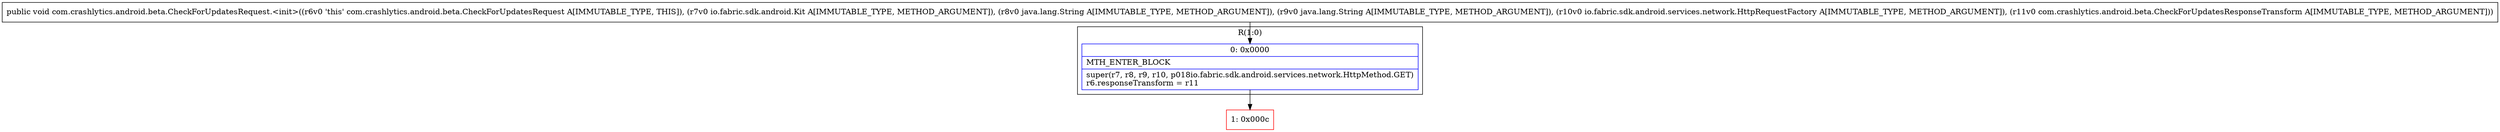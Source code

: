 digraph "CFG forcom.crashlytics.android.beta.CheckForUpdatesRequest.\<init\>(Lio\/fabric\/sdk\/android\/Kit;Ljava\/lang\/String;Ljava\/lang\/String;Lio\/fabric\/sdk\/android\/services\/network\/HttpRequestFactory;Lcom\/crashlytics\/android\/beta\/CheckForUpdatesResponseTransform;)V" {
subgraph cluster_Region_2108517527 {
label = "R(1:0)";
node [shape=record,color=blue];
Node_0 [shape=record,label="{0\:\ 0x0000|MTH_ENTER_BLOCK\l|super(r7, r8, r9, r10, p018io.fabric.sdk.android.services.network.HttpMethod.GET)\lr6.responseTransform = r11\l}"];
}
Node_1 [shape=record,color=red,label="{1\:\ 0x000c}"];
MethodNode[shape=record,label="{public void com.crashlytics.android.beta.CheckForUpdatesRequest.\<init\>((r6v0 'this' com.crashlytics.android.beta.CheckForUpdatesRequest A[IMMUTABLE_TYPE, THIS]), (r7v0 io.fabric.sdk.android.Kit A[IMMUTABLE_TYPE, METHOD_ARGUMENT]), (r8v0 java.lang.String A[IMMUTABLE_TYPE, METHOD_ARGUMENT]), (r9v0 java.lang.String A[IMMUTABLE_TYPE, METHOD_ARGUMENT]), (r10v0 io.fabric.sdk.android.services.network.HttpRequestFactory A[IMMUTABLE_TYPE, METHOD_ARGUMENT]), (r11v0 com.crashlytics.android.beta.CheckForUpdatesResponseTransform A[IMMUTABLE_TYPE, METHOD_ARGUMENT])) }"];
MethodNode -> Node_0;
Node_0 -> Node_1;
}

